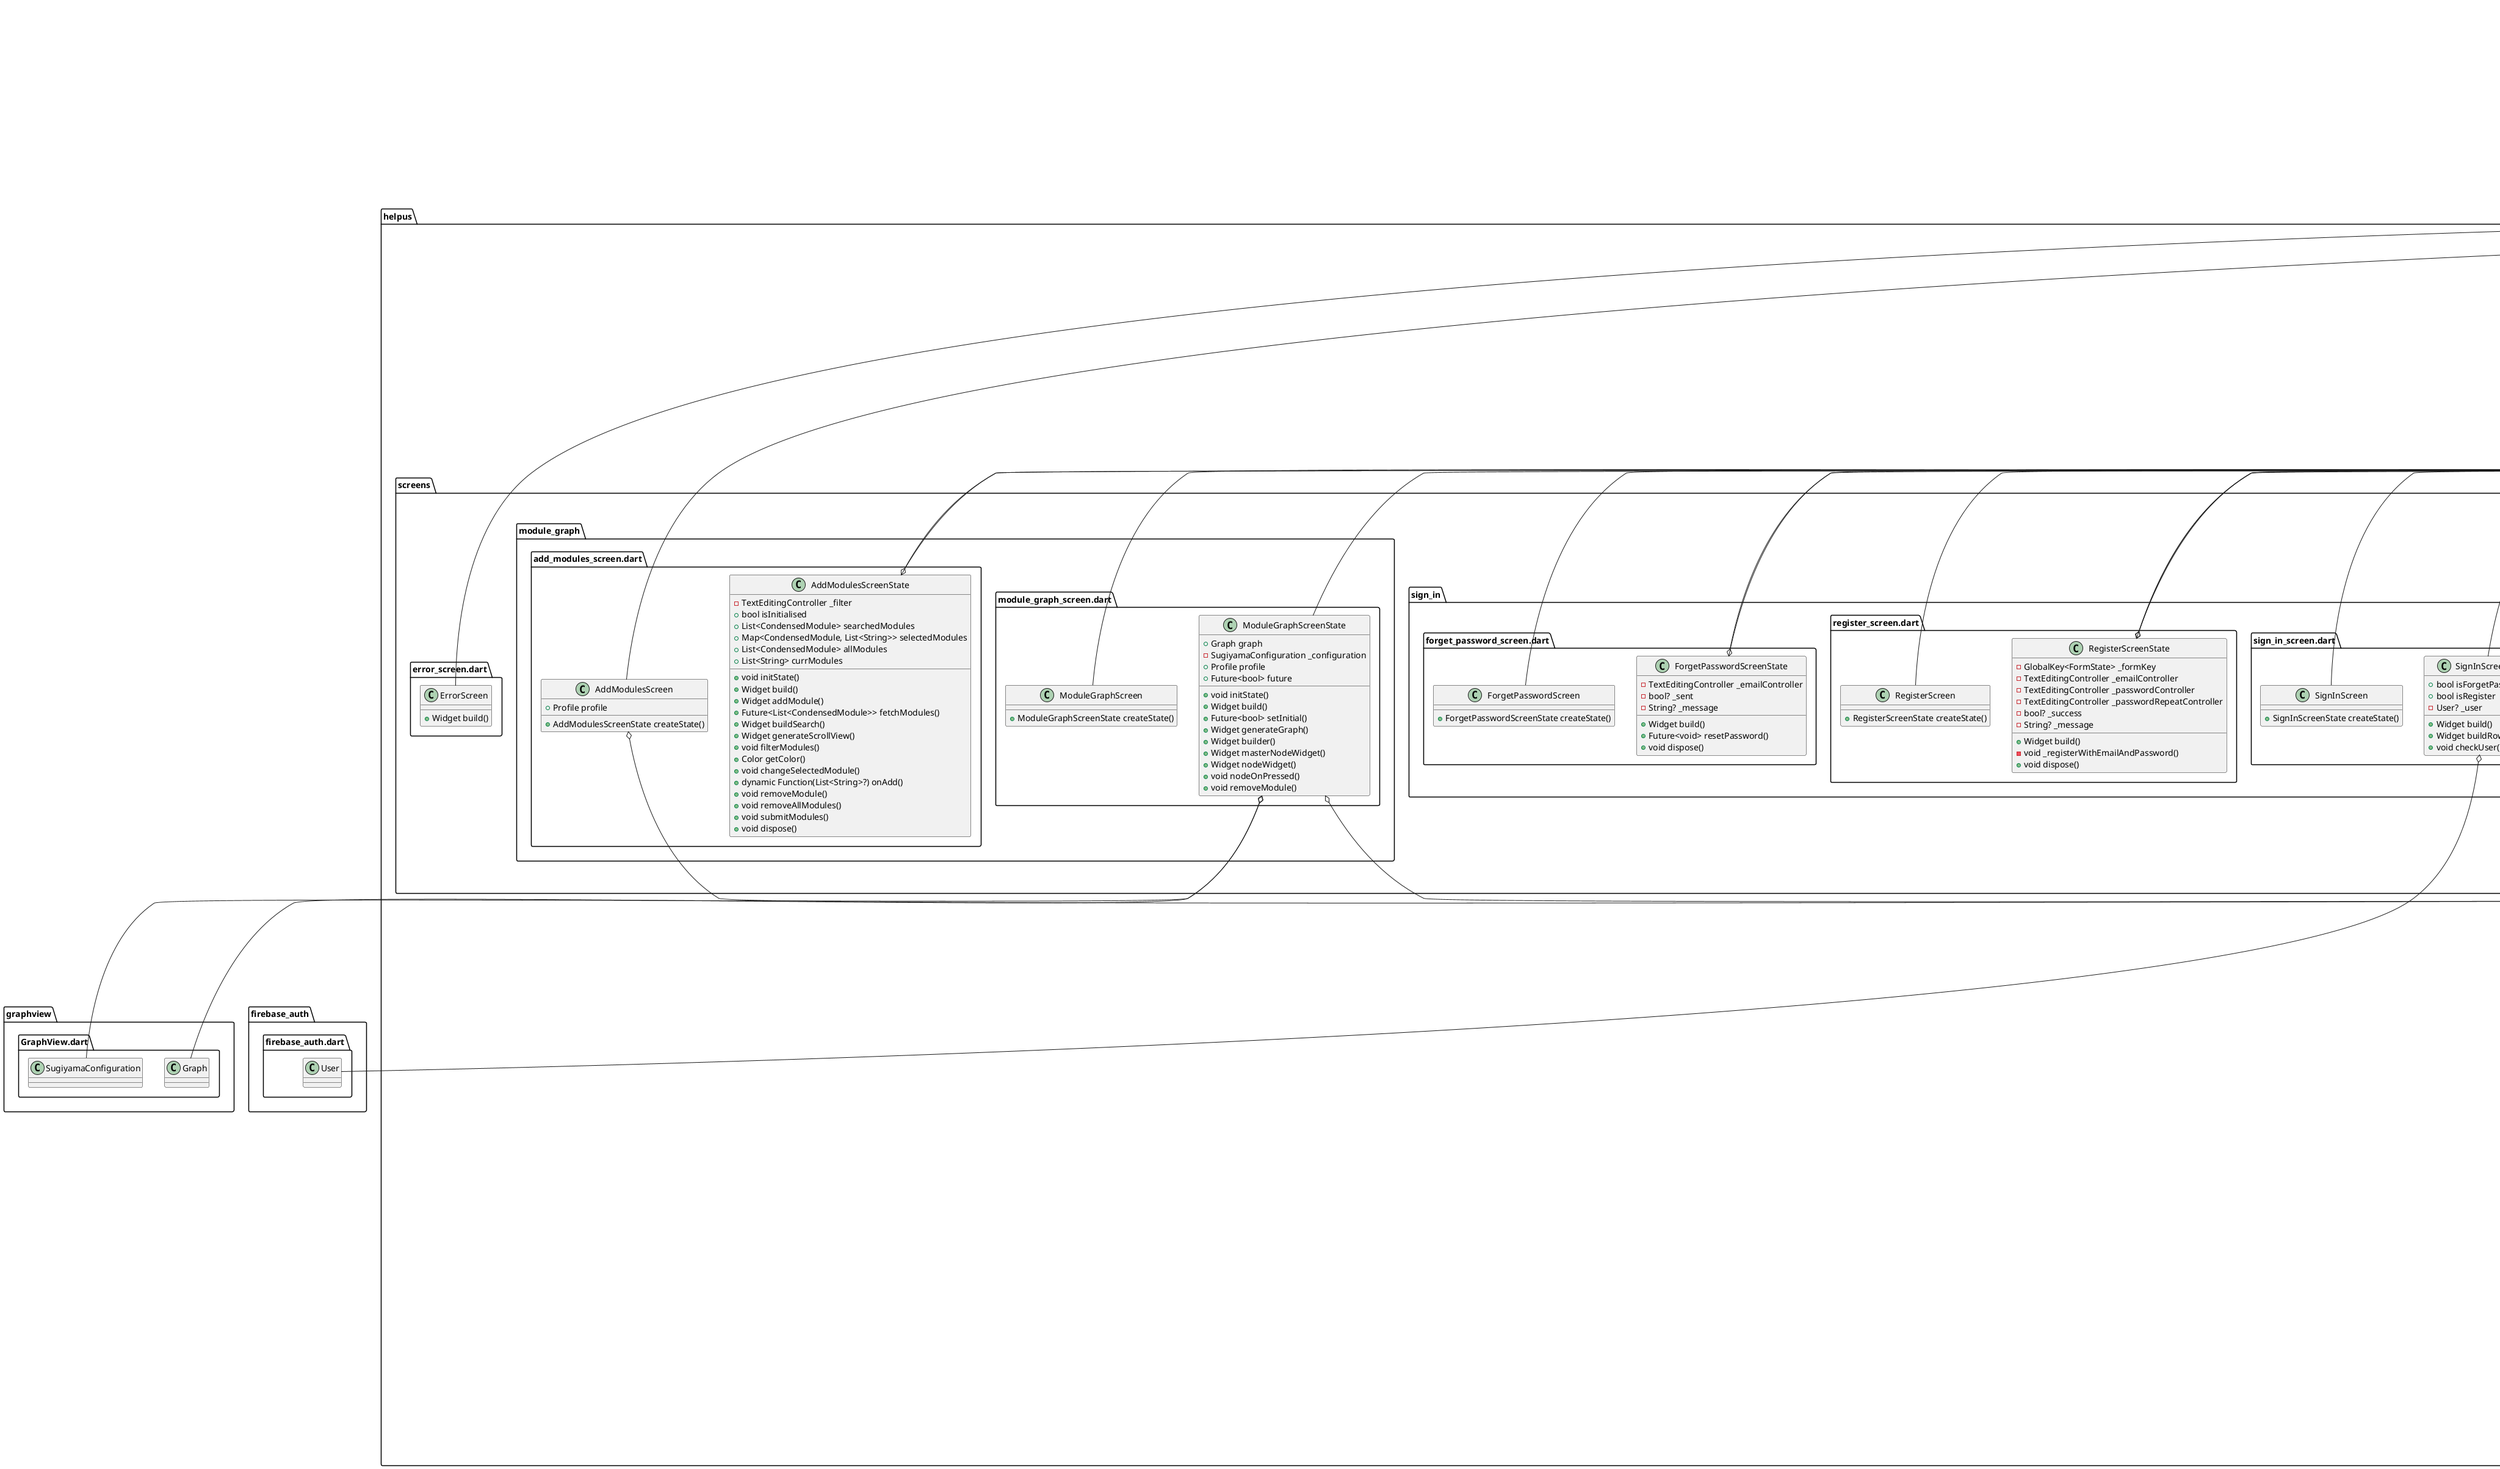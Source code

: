 @startuml
set namespaceSeparator ::

class "helpus::firebase_options.dart::DefaultFirebaseOptions" {
  {static} +FirebaseOptions web
  {static} +FirebaseOptions android
  {static} +FirebaseOptions ios
  {static} +FirebaseOptions currentPlatform
}

"helpus::firebase_options.dart::DefaultFirebaseOptions" o-- "firebase_core_platform_interface::firebase_core_platform_interface.dart::FirebaseOptions"

class "helpus::main.dart::MyApp" {
  +Widget build()
}

"flutter::src::widgets::framework.dart::StatelessWidget" <|-- "helpus::main.dart::MyApp"

class "helpus::models::drawer_item.dart::SideMenuItem" {
  {static} +int id
  +int thisId
  +String title
  +IconData icon
  +dynamic generateListTile()
}

"helpus::models::drawer_item.dart::SideMenuItem" o-- "flutter::src::widgets::icon_data.dart::IconData"

class "helpus::models::graph_model.dart::GraphModel" {
  +List<GraphNode> nodes
  +List<GraphEdge> edges
  {static} +GraphModel blankGraphModel
  +String toString()
  +Map<String, dynamic> toJson()
  +void addNode()
  +void addEdge()
  +int getNodeId()
  +int getEdgeId()
  +void removeMod()
  +int maxId()
}

"helpus::models::graph_model.dart::GraphModel" o-- "helpus::models::graph_model.dart::GraphModel"

class "helpus::models::graph_model.dart::GraphNode" {
  +int id
  +String label
  {static} +GraphNode? generate()
  +String toString()
  +Map<String, dynamic> toJson()
}

class "helpus::models::graph_model.dart::GraphEdge" {
  +int from
  +int to
  {static} +GraphEdge? generate()
  +String toString()
  +Map<String, int> toJson()
}

class "helpus::models::module_data.dart::CondensedModule" {
  +String moduleCode
  +String title
  +String prerequisite
  +num mc
  {static} +CondensedModule fromJson()
  +bool contains()
  +String toString()
}

class "helpus::models::module_data.dart::ModuleGrading" {
  {static} +List<String> grades
  {static} +ModuleGrading empty
  +String moduleCode
  +num mc
  +String grade
  +bool isSU
  +num getGrade()
  +void changeSU()
  +bool checkS()
  {static} +List<String> calcModules()
  {static} +ModuleGrading fromJson()
  {static} +List<ModuleGrading> fromJsonList()
  +Map<String, dynamic> toJson()
  +String toString()
}

"helpus::models::module_data.dart::ModuleGrading" o-- "helpus::models::module_data.dart::ModuleGrading"

class "helpus::models::profile_data.dart::Profile" {
  +String name
  +String email
  +String photoURL
  +GraphModel graphModel
  +List<ModuleGrading> moduleGrading
  +List<Todo> todoList
  +Labels labels
  {static} +dynamic blankProfile()
  {static} +dynamic generate()
  {static} +Future<void> setProfile()
  +String toString()
  +bool equals()
}

"helpus::models::profile_data.dart::Profile" o-- "helpus::models::graph_model.dart::GraphModel"
"helpus::models::profile_data.dart::Profile" o-- "helpus::models::todo_data.dart::Labels"

class "helpus::models::recaptcha::recaptcha_response.dart::RecaptchaResponse" {
  +bool success
  +DateTime challengeTimeStamp
  +String hostName
  +double score
  +String action
  +List<String> errorCodes
  +int hashCode
  +RecaptchaResponse copyWith()
  +Map<String, dynamic> toMap()
  +String toJson()
  +String toString()
  +bool ==()
}

class "helpus::models::recaptcha::recaptcha_service.dart::RecaptchaService" {
  {static} -String _token
  {static} +Future<void> initiate()
  {static} +Future<bool> isNotABot()
  {static} -Future<RecaptchaResponse?> _getVerificationResponse()
}

class "helpus::models::todo_data.dart::Todo" {
  +int id
  +String title
  +String description
  +String deadline
  +Labels labels
  +bool completed
  +String toString()
  {static} +Todo blankTodo()
  +bool isOverdue()
  {static} +String deadlineToString()
  +void changeCompletion()
  {static} +int getMaxId()
  {static} +Todo fromJson()
  {static} +List<Todo> fromJsonList()
  +Map<String, dynamic> toJson()
  +bool checkTitleDescription()
  +bool contains()
}

"helpus::models::todo_data.dart::Todo" o-- "helpus::models::todo_data.dart::Labels"

class "helpus::models::todo_data.dart::Labels" {
  +List<String> labels
  {static} +List<String> defaultTags
  {static} +Labels blankLabels()
  {static} +Labels fromJson()
  +List<String> toJson()
  +void addLabel()
  +void addLabels()
  +void removeLabel()
  +void removeLabels()
  +List<dynamic> map()
  +bool contains()
  +bool isEmpty()
  +int length()
  +String getLabel()
  +String toString()
}

class "helpus::screens::error_screen.dart::ErrorScreen" {
  +Widget build()
}

"flutter::src::widgets::framework.dart::StatelessWidget" <|-- "helpus::screens::error_screen.dart::ErrorScreen"

class "helpus::screens::home_screen.dart::HomeScreen" {
  +List<SideMenuItem> sideMenuItems
  +HomeScreenState createState()
}

"flutter::src::widgets::framework.dart::StatefulWidget" <|-- "helpus::screens::home_screen.dart::HomeScreen"

class "helpus::screens::home_screen.dart::HomeScreenState" {
  -int _selectedDrawerIndex
  +Profile profile
  -void _onItemSelect()
  -Widget _getDrawerItemWidget()
  +Widget build()
  +Future<bool> checkProfile()
}

"helpus::screens::home_screen.dart::HomeScreenState" o-- "helpus::models::profile_data.dart::Profile"
"flutter::src::widgets::framework.dart::State" <|-- "helpus::screens::home_screen.dart::HomeScreenState"

class "helpus::screens::module_graph::add_modules_screen.dart::AddModulesScreen" {
  +Profile profile
  +AddModulesScreenState createState()
}

"helpus::screens::module_graph::add_modules_screen.dart::AddModulesScreen" o-- "helpus::models::profile_data.dart::Profile"
"flutter::src::widgets::framework.dart::StatefulWidget" <|-- "helpus::screens::module_graph::add_modules_screen.dart::AddModulesScreen"

class "helpus::screens::module_graph::add_modules_screen.dart::AddModulesScreenState" {
  -TextEditingController _filter
  +bool isInitialised
  +List<CondensedModule> searchedModules
  +Map<CondensedModule, List<String>> selectedModules
  +List<CondensedModule> allModules
  +List<String> currModules
  +void initState()
  +Widget build()
  +Widget addModule()
  +Future<List<CondensedModule>> fetchModules()
  +Widget buildSearch()
  +Widget generateScrollView()
  +void filterModules()
  +Color getColor()
  +void changeSelectedModule()
  +dynamic Function(List<String>?) onAdd()
  +void removeModule()
  +void removeAllModules()
  +void submitModules()
  +void dispose()
}

"helpus::screens::module_graph::add_modules_screen.dart::AddModulesScreenState" o-- "flutter::src::widgets::editable_text.dart::TextEditingController"
"flutter::src::widgets::framework.dart::State" <|-- "helpus::screens::module_graph::add_modules_screen.dart::AddModulesScreenState"

class "helpus::screens::module_graph::module_graph_screen.dart::ModuleGraphScreen" {
  +ModuleGraphScreenState createState()
}

"flutter::src::widgets::framework.dart::StatefulWidget" <|-- "helpus::screens::module_graph::module_graph_screen.dart::ModuleGraphScreen"

class "helpus::screens::module_graph::module_graph_screen.dart::ModuleGraphScreenState" {
  +Graph graph
  -SugiyamaConfiguration _configuration
  +Profile profile
  +Future<bool> future
  +void initState()
  +Widget build()
  +Future<bool> setInitial()
  +Widget generateGraph()
  +Widget builder()
  +Widget masterNodeWidget()
  +Widget nodeWidget()
  +void nodeOnPressed()
  +void removeModule()
}

"helpus::screens::module_graph::module_graph_screen.dart::ModuleGraphScreenState" o-- "graphview::GraphView.dart::Graph"
"helpus::screens::module_graph::module_graph_screen.dart::ModuleGraphScreenState" o-- "graphview::GraphView.dart::SugiyamaConfiguration"
"helpus::screens::module_graph::module_graph_screen.dart::ModuleGraphScreenState" o-- "helpus::models::profile_data.dart::Profile"
"flutter::src::widgets::framework.dart::State" <|-- "helpus::screens::module_graph::module_graph_screen.dart::ModuleGraphScreenState"

class "helpus::screens::profile::profile_screen.dart::ProfileScreen" {
  +ProfileScreenState createState()
}

"flutter::src::widgets::framework.dart::StatefulWidget" <|-- "helpus::screens::profile::profile_screen.dart::ProfileScreen"

class "helpus::screens::profile::profile_screen.dart::ProfileScreenState" {
  +Profile profile
  +Widget build()
  +Future<bool> setInitial()
  +void setName()
  +void changePassword()
  +void deleteAccount()
}

"helpus::screens::profile::profile_screen.dart::ProfileScreenState" o-- "helpus::models::profile_data.dart::Profile"
"flutter::src::widgets::framework.dart::State" <|-- "helpus::screens::profile::profile_screen.dart::ProfileScreenState"

class "helpus::screens::sign_in::forget_password_screen.dart::ForgetPasswordScreen" {
  +ForgetPasswordScreenState createState()
}

"flutter::src::widgets::framework.dart::StatefulWidget" <|-- "helpus::screens::sign_in::forget_password_screen.dart::ForgetPasswordScreen"

class "helpus::screens::sign_in::forget_password_screen.dart::ForgetPasswordScreenState" {
  -TextEditingController _emailController
  -bool? _sent
  -String? _message
  +Widget build()
  +Future<void> resetPassword()
  +void dispose()
}

"helpus::screens::sign_in::forget_password_screen.dart::ForgetPasswordScreenState" o-- "flutter::src::widgets::editable_text.dart::TextEditingController"
"flutter::src::widgets::framework.dart::State" <|-- "helpus::screens::sign_in::forget_password_screen.dart::ForgetPasswordScreenState"

class "helpus::screens::sign_in::register_screen.dart::RegisterScreen" {
  +RegisterScreenState createState()
}

"flutter::src::widgets::framework.dart::StatefulWidget" <|-- "helpus::screens::sign_in::register_screen.dart::RegisterScreen"

class "helpus::screens::sign_in::register_screen.dart::RegisterScreenState" {
  -GlobalKey<FormState> _formKey
  -TextEditingController _emailController
  -TextEditingController _passwordController
  -TextEditingController _passwordRepeatController
  -bool? _success
  -String? _message
  +Widget build()
  -void _registerWithEmailAndPassword()
  +void dispose()
}

"helpus::screens::sign_in::register_screen.dart::RegisterScreenState" o-- "flutter::src::widgets::framework.dart::GlobalKey<FormState>"
"helpus::screens::sign_in::register_screen.dart::RegisterScreenState" o-- "flutter::src::widgets::editable_text.dart::TextEditingController"
"flutter::src::widgets::framework.dart::State" <|-- "helpus::screens::sign_in::register_screen.dart::RegisterScreenState"

class "helpus::screens::sign_in::sign_in_screen.dart::SignInScreen" {
  +SignInScreenState createState()
}

"flutter::src::widgets::framework.dart::StatefulWidget" <|-- "helpus::screens::sign_in::sign_in_screen.dart::SignInScreen"

class "helpus::screens::sign_in::sign_in_screen.dart::SignInScreenState" {
  +bool isForgetPassword
  +bool isRegister
  -User? _user
  +Widget build()
  +Widget buildRowDivider()
  +void checkUser()
}

"helpus::screens::sign_in::sign_in_screen.dart::SignInScreenState" o-- "firebase_auth::firebase_auth.dart::User"
"flutter::src::widgets::framework.dart::State" <|-- "helpus::screens::sign_in::sign_in_screen.dart::SignInScreenState"

class "helpus::screens::todo::todo_add_screen.dart::TodoAddScreen" {
  +TodoAddScreenState createState()
}

"flutter::src::widgets::framework.dart::StatefulWidget" <|-- "helpus::screens::todo::todo_add_screen.dart::TodoAddScreen"

class "helpus::screens::todo::todo_add_screen.dart::TodoAddScreenState" {
  +Profile profile
  -Future<bool> _future
  +void initState()
  +Future<bool> setInitial()
  +Widget build()
}

"helpus::screens::todo::todo_add_screen.dart::TodoAddScreenState" o-- "helpus::models::profile_data.dart::Profile"
"flutter::src::widgets::framework.dart::State" <|-- "helpus::screens::todo::todo_add_screen.dart::TodoAddScreenState"

class "helpus::screens::todo::todo_data_screen.dart::TodoDataScreen" {
  +Todo todoTask
  +bool edit
  +Labels labels
  +Profile profile
  +TodoDataScreenState createState()
}

"helpus::screens::todo::todo_data_screen.dart::TodoDataScreen" o-- "helpus::models::todo_data.dart::Todo"
"helpus::screens::todo::todo_data_screen.dart::TodoDataScreen" o-- "helpus::models::todo_data.dart::Labels"
"helpus::screens::todo::todo_data_screen.dart::TodoDataScreen" o-- "helpus::models::profile_data.dart::Profile"
"flutter::src::widgets::framework.dart::StatefulWidget" <|-- "helpus::screens::todo::todo_data_screen.dart::TodoDataScreen"

class "helpus::screens::todo::todo_data_screen.dart::TodoDataScreenState" {
  -GlobalKey<FormState> _formKey
  -TextEditingController _titleController
  -TextEditingController _descriptionController
  +DateTime currDate
  +DateTime deadline
  +Labels labels
  +bool completed
  +void initState()
  +Widget build()
  +Widget body()
  +void showDateTimePicker()
  +Widget showLabelPicker()
  +void createTask()
  +void onAdd()
  +void dispose()
}

"helpus::screens::todo::todo_data_screen.dart::TodoDataScreenState" o-- "flutter::src::widgets::framework.dart::GlobalKey<FormState>"
"helpus::screens::todo::todo_data_screen.dart::TodoDataScreenState" o-- "flutter::src::widgets::editable_text.dart::TextEditingController"
"helpus::screens::todo::todo_data_screen.dart::TodoDataScreenState" o-- "helpus::models::todo_data.dart::Labels"
"flutter::src::widgets::framework.dart::State" <|-- "helpus::screens::todo::todo_data_screen.dart::TodoDataScreenState"

class "helpus::screens::todo::todo_edit_screen.dart::TodoEditScreen" {
  +int? id
  +TodoEditScreenState createState()
}

"flutter::src::widgets::framework.dart::StatefulWidget" <|-- "helpus::screens::todo::todo_edit_screen.dart::TodoEditScreen"

class "helpus::screens::todo::todo_edit_screen.dart::TodoEditScreenState" {
  +Profile profile
  +Todo todoTask
  +bool exist
  -Future<bool> _future
  +void initState()
  +Future<bool> setInitial()
  +Widget build()
  +Widget body()
}

"helpus::screens::todo::todo_edit_screen.dart::TodoEditScreenState" o-- "helpus::models::profile_data.dart::Profile"
"helpus::screens::todo::todo_edit_screen.dart::TodoEditScreenState" o-- "helpus::models::todo_data.dart::Todo"
"flutter::src::widgets::framework.dart::State" <|-- "helpus::screens::todo::todo_edit_screen.dart::TodoEditScreenState"

class "helpus::screens::todo::todo_screen.dart::TodoScreen" {
  +TodoScreenState createState()
}

"flutter::src::widgets::framework.dart::StatefulWidget" <|-- "helpus::screens::todo::todo_screen.dart::TodoScreen"

class "helpus::screens::todo::todo_screen.dart::TodoScreenState" {
  -TextEditingController _filter
  +Profile profile
  +List<Todo> todoList
  +List<Todo> filteredList
  +List<bool> selectedTask
  +bool allSelected
  -Future<bool> _future
  +void initState()
  +Future<bool> setInitial()
  +Widget build()
  +Widget buildSearch()
  +void filterModules()
  +void updateModuleInfo()
  +Widget body()
  +void addSelectedLabel()
  +void changeSelection()
  +void checkSelection()
  +IconData getIconData()
  +void deleteTasks()
  +List<DataColumn> createColumnInitial()
  +List<DataColumn> createColumnExtra()
  +List<DataRow> createRowInitial()
  +List<DataRow> createRowExtra()
}

"helpus::screens::todo::todo_screen.dart::TodoScreenState" o-- "flutter::src::widgets::editable_text.dart::TextEditingController"
"helpus::screens::todo::todo_screen.dart::TodoScreenState" o-- "helpus::models::profile_data.dart::Profile"
"flutter::src::widgets::framework.dart::State" <|-- "helpus::screens::todo::todo_screen.dart::TodoScreenState"

class "helpus::screens::tracking::module_tracking_screen.dart::ModuleTrackingScreen" {
  +ModuleTrackingScreenState createState()
}

"flutter::src::widgets::framework.dart::StatefulWidget" <|-- "helpus::screens::tracking::module_tracking_screen.dart::ModuleTrackingScreen"

class "helpus::screens::tracking::module_tracking_screen.dart::ModuleTrackingScreenState" {
  +Profile profile
  +List<String> moduleInfo
  +List<ModuleGrading> moduleGrading
  -Future<bool> _future
  +void initState()
  +Widget build()
  +Future<bool> setInitial()
  +void updateModuleInfo()
  +Widget moduleTrackingWidget()
  +List<DataColumn> createColumn()
  +List<DataRow> createRow()
}

"helpus::screens::tracking::module_tracking_screen.dart::ModuleTrackingScreenState" o-- "helpus::models::profile_data.dart::Profile"
"flutter::src::widgets::framework.dart::State" <|-- "helpus::screens::tracking::module_tracking_screen.dart::ModuleTrackingScreenState"

class "helpus::secrets.dart::Config" {
  {static} +String siteKey
  {static} +String secretKey
  {static} +Uri verificationURL
}

class "helpus::template::template_screen.dart::TemplateScreen" {
  +TemplateScreenState createState()
}

"flutter::src::widgets::framework.dart::StatefulWidget" <|-- "helpus::template::template_screen.dart::TemplateScreen"

class "helpus::template::template_screen.dart::TemplateScreenState" {
  +Profile profile
  -Future<bool> _future
  +void initState()
  +Future<bool> setInitial()
  +Widget build()
  +Widget body()
}

"helpus::template::template_screen.dart::TemplateScreenState" o-- "helpus::models::profile_data.dart::Profile"
"flutter::src::widgets::framework.dart::State" <|-- "helpus::template::template_screen.dart::TemplateScreenState"

class "helpus::utilities::constants.dart::FirebaseColors" {
  {static} +Color firebaseYellow
  {static} +Color firebaseAmber
  {static} +Color firebaseOrange
  {static} +Color firebaseBlue
  {static} +Color firebaseNavy
  {static} +Color firebaseCoral
  {static} +Color firebaseGrey
}

"helpus::utilities::constants.dart::FirebaseColors" o-- "dart::ui::Color"

class "helpus::utilities::constants.dart::GoogleColors" {
  {static} +Color googleBlue
  {static} +Color googleRed
  {static} +Color googleYellow
  {static} +Color googleGreen
}

"helpus::utilities::constants.dart::GoogleColors" o-- "dart::ui::Color"

class "helpus::utilities::constants.dart::SignInText" {
  {static} +String google
  {static} +String facebook
}

class "helpus::utilities::constants.dart::RoutesText" {
  {static} +String signIn
  {static} +String forgetPassword
  {static} +String register
  {static} +String home
  {static} +String addTask
  {static} +String editTask
}

class "helpus::utilities::routes.dart::Routes" {
  {static} +Route<dynamic>? onGenerateRoutes()
  {static} +MaterialPageRoute<dynamic> checkUser()
  {static} +MaterialPageRoute<dynamic> createRoute()
}

class "helpus::widgets::module_graph::add_modules_dialog.dart::AddModulesDialog" {
  +dynamic Function(List<String>?) onAdd
  +dynamic Function() removeMod
  +List<String> initialModules
  +List<String> allModules
  +String selectedModule
  +List<String> currModules
  +AddModulesDialogState createState()
}

"helpus::widgets::module_graph::add_modules_dialog.dart::AddModulesDialog" o-- "null::dynamic Function(List<String>)"
"helpus::widgets::module_graph::add_modules_dialog.dart::AddModulesDialog" o-- "null::dynamic Function()"
"flutter::src::widgets::framework.dart::StatefulWidget" <|-- "helpus::widgets::module_graph::add_modules_dialog.dart::AddModulesDialog"

class "helpus::widgets::module_graph::add_modules_dialog.dart::AddModulesDialogState" {
  +Widget build()
}

"flutter::src::widgets::framework.dart::State" <|-- "helpus::widgets::module_graph::add_modules_dialog.dart::AddModulesDialogState"

class "helpus::widgets::multi_selection_dialog.dart::MultiSelectionDialog" {
  +dynamic Function(List<String>?) onAdd
  +List<String> initialSelection
  +List<String> allSelection
  +List<String> removedSelection
  +List<String> additionalSelection
  +String currSelection
  +List<Widget> actions
  +String dialogTitle
  +MultiSelectionDialogState createState()
}

"helpus::widgets::multi_selection_dialog.dart::MultiSelectionDialog" o-- "null::dynamic Function(List<String>)"
"flutter::src::widgets::framework.dart::StatefulWidget" <|-- "helpus::widgets::multi_selection_dialog.dart::MultiSelectionDialog"

class "helpus::widgets::multi_selection_dialog.dart::MultiSelectionDialogState" {
  +List<String> addedSelection
  +List<String> otherSelection
  +List<Widget> actions
  +void initState()
  +Widget build()
  +Widget dialogBody()
  +void addSelection()
  +void removeSelection()
}

"flutter::src::widgets::framework.dart::State" <|-- "helpus::widgets::multi_selection_dialog.dart::MultiSelectionDialogState"

class "helpus::widgets::profile::change_password_dialog.dart::ChangePasswordDialog" {
  +ChangePasswordDialogState createState()
}

"flutter::src::widgets::framework.dart::StatefulWidget" <|-- "helpus::widgets::profile::change_password_dialog.dart::ChangePasswordDialog"

class "helpus::widgets::profile::change_password_dialog.dart::ChangePasswordDialogState" {
  -GlobalKey<FormState> _formKey
  -TextEditingController _passwordController
  -TextEditingController _passwordRepeatController
  -bool? _success
  -String? _message
  +Widget build()
  +Widget passwordForm()
  -void _changePassword()
  +void dispose()
}

"helpus::widgets::profile::change_password_dialog.dart::ChangePasswordDialogState" o-- "flutter::src::widgets::framework.dart::GlobalKey<FormState>"
"helpus::widgets::profile::change_password_dialog.dart::ChangePasswordDialogState" o-- "flutter::src::widgets::editable_text.dart::TextEditingController"
"flutter::src::widgets::framework.dart::State" <|-- "helpus::widgets::profile::change_password_dialog.dart::ChangePasswordDialogState"

class "helpus::widgets::profile::profile_info_edit.dart::ProfileInfoEdit" {
  +String title
  +String value
  +dynamic Function(String) submission
  +ProfileInfoEditState createState()
}

"helpus::widgets::profile::profile_info_edit.dart::ProfileInfoEdit" o-- "null::dynamic Function(String)"
"flutter::src::widgets::framework.dart::StatefulWidget" <|-- "helpus::widgets::profile::profile_info_edit.dart::ProfileInfoEdit"

class "helpus::widgets::profile::profile_info_edit.dart::ProfileInfoEditState" {
  -TextEditingController? _textController
  +Widget build()
  +void dispose()
}

"helpus::widgets::profile::profile_info_edit.dart::ProfileInfoEditState" o-- "flutter::src::widgets::editable_text.dart::TextEditingController"
"flutter::src::widgets::framework.dart::State" <|-- "helpus::widgets::profile::profile_info_edit.dart::ProfileInfoEditState"

class "helpus::widgets::profile::profile_info_static.dart::ProfileInfoStatic" {
  +String title
  +String value
  +Widget build()
}

"flutter::src::widgets::framework.dart::StatelessWidget" <|-- "helpus::widgets::profile::profile_info_static.dart::ProfileInfoStatic"

class "helpus::widgets::profile::profile_photo.dart::ProfilePhoto" {
  +Profile profile
  +Icon base
  +Widget build()
}

"helpus::widgets::profile::profile_photo.dart::ProfilePhoto" o-- "helpus::models::profile_data.dart::Profile"
"helpus::widgets::profile::profile_photo.dart::ProfilePhoto" o-- "flutter::src::widgets::icon.dart::Icon"
"flutter::src::widgets::framework.dart::StatelessWidget" <|-- "helpus::widgets::profile::profile_photo.dart::ProfilePhoto"

class "helpus::widgets::profile::profile_photo_edit.dart::ProfilePhotoEdit" {
  +Profile profile
  +ProfilePhotoEditState createState()
}

"helpus::widgets::profile::profile_photo_edit.dart::ProfilePhotoEdit" o-- "helpus::models::profile_data.dart::Profile"
"flutter::src::widgets::framework.dart::StatefulWidget" <|-- "helpus::widgets::profile::profile_photo_edit.dart::ProfilePhotoEdit"

class "helpus::widgets::profile::profile_photo_edit.dart::ProfilePhotoEditState" {
  -ProfilePhoto _profilePhoto
  +Widget build()
  +Widget profilePhoto()
  +Widget editIcon()
  +void setPicture()
}

"helpus::widgets::profile::profile_photo_edit.dart::ProfilePhotoEditState" o-- "helpus::widgets::profile::profile_photo.dart::ProfilePhoto"
"flutter::src::widgets::framework.dart::State" <|-- "helpus::widgets::profile::profile_photo_edit.dart::ProfilePhotoEditState"

class "helpus::widgets::sign_in::email_sign_in.dart::EmailPasswordForm" {
  +dynamic Function(User?) checkUser
  +EmailPasswordFormState createState()
}

"helpus::widgets::sign_in::email_sign_in.dart::EmailPasswordForm" o-- "null::dynamic Function(User)"
"flutter::src::widgets::framework.dart::StatefulWidget" <|-- "helpus::widgets::sign_in::email_sign_in.dart::EmailPasswordForm"

class "helpus::widgets::sign_in::email_sign_in.dart::EmailPasswordFormState" {
  -GlobalKey<FormState> _formKey
  -TextEditingController _emailController
  -TextEditingController _passwordController
  -bool? _success
  +Widget build()
  -void _signInWithEmailAndPassword()
  +void dispose()
}

"helpus::widgets::sign_in::email_sign_in.dart::EmailPasswordFormState" o-- "flutter::src::widgets::framework.dart::GlobalKey<FormState>"
"helpus::widgets::sign_in::email_sign_in.dart::EmailPasswordFormState" o-- "flutter::src::widgets::editable_text.dart::TextEditingController"
"flutter::src::widgets::framework.dart::State" <|-- "helpus::widgets::sign_in::email_sign_in.dart::EmailPasswordFormState"

class "helpus::widgets::sign_in::email_text_field.dart::EmailTextField" {
  +TextEditingController emailController
  +String? Function(String?)? validator
  +Widget build()
  +String? defaultValidator()
}

"helpus::widgets::sign_in::email_text_field.dart::EmailTextField" o-- "flutter::src::widgets::editable_text.dart::TextEditingController"
"helpus::widgets::sign_in::email_text_field.dart::EmailTextField" o-- "null::String Function(String)"
"flutter::src::widgets::framework.dart::StatelessWidget" <|-- "helpus::widgets::sign_in::email_text_field.dart::EmailTextField"

class "helpus::widgets::sign_in::facebook_sign_in_button.dart::FacebookSignInButton" {
  +dynamic Function(User?) checkUser
  +FacebookSignInButtonState createState()
}

"helpus::widgets::sign_in::facebook_sign_in_button.dart::FacebookSignInButton" o-- "null::dynamic Function(User)"
"flutter::src::widgets::framework.dart::StatefulWidget" <|-- "helpus::widgets::sign_in::facebook_sign_in_button.dart::FacebookSignInButton"

class "helpus::widgets::sign_in::facebook_sign_in_button.dart::FacebookSignInButtonState" {
  +Widget build()
  +void facebookSignIn()
  +void facebookSignInWeb()
  +void facebookSignInOthers()
}

"flutter::src::widgets::framework.dart::State" <|-- "helpus::widgets::sign_in::facebook_sign_in_button.dart::FacebookSignInButtonState"

class "helpus::widgets::sign_in::google_sign_in_button.dart::GoogleSignInButton" {
  +dynamic Function(User?) checkUser
  +GoogleSignInButtonState createState()
}

"helpus::widgets::sign_in::google_sign_in_button.dart::GoogleSignInButton" o-- "null::dynamic Function(User)"
"flutter::src::widgets::framework.dart::StatefulWidget" <|-- "helpus::widgets::sign_in::google_sign_in_button.dart::GoogleSignInButton"

class "helpus::widgets::sign_in::google_sign_in_button.dart::GoogleSignInButtonState" {
  +Widget build()
  +void googleSignIn()
  +void googleSignInWeb()
  +void googleSignInOthers()
}

"flutter::src::widgets::framework.dart::State" <|-- "helpus::widgets::sign_in::google_sign_in_button.dart::GoogleSignInButtonState"

class "helpus::widgets::sign_in::password_text_field.dart::PasswordTextField" {
  +TextEditingController passwordController
  +String? Function(String?)? validator
  +String labelText
  +Widget build()
  +String? defaultValidator()
}

"helpus::widgets::sign_in::password_text_field.dart::PasswordTextField" o-- "flutter::src::widgets::editable_text.dart::TextEditingController"
"helpus::widgets::sign_in::password_text_field.dart::PasswordTextField" o-- "null::String Function(String)"
"flutter::src::widgets::framework.dart::StatelessWidget" <|-- "helpus::widgets::sign_in::password_text_field.dart::PasswordTextField"

class "helpus::widgets::sign_in::sign_in_button.dart::SignInButton" {
  +Image image
  +String textLabel
  +dynamic Function() login
  +SignInButtonState createState()
}

"helpus::widgets::sign_in::sign_in_button.dart::SignInButton" o-- "flutter::src::widgets::image.dart::Image"
"helpus::widgets::sign_in::sign_in_button.dart::SignInButton" o-- "null::dynamic Function()"
"flutter::src::widgets::framework.dart::StatefulWidget" <|-- "helpus::widgets::sign_in::sign_in_button.dart::SignInButton"

class "helpus::widgets::sign_in::sign_in_button.dart::SignInButtonState" {
  +bool isSigningIn
  +Widget build()
}

"flutter::src::widgets::framework.dart::State" <|-- "helpus::widgets::sign_in::sign_in_button.dart::SignInButtonState"

class "helpus::widgets::todo::add_labels_dialog.dart::AddLabelDialog" {
  +dynamic Function(String) addLabel
  +AddLabelDialogState createState()
}

"helpus::widgets::todo::add_labels_dialog.dart::AddLabelDialog" o-- "null::dynamic Function(String)"
"flutter::src::widgets::framework.dart::StatefulWidget" <|-- "helpus::widgets::todo::add_labels_dialog.dart::AddLabelDialog"

class "helpus::widgets::todo::add_labels_dialog.dart::AddLabelDialogState" {
  -TextEditingController _labelController
  +Widget build()
  +Widget dialogBody()
}

"helpus::widgets::todo::add_labels_dialog.dart::AddLabelDialogState" o-- "flutter::src::widgets::editable_text.dart::TextEditingController"
"flutter::src::widgets::framework.dart::State" <|-- "helpus::widgets::todo::add_labels_dialog.dart::AddLabelDialogState"

class "helpus::widgets::todo::labels_filter_dialog.dart::LabelFilterDialog" {
  +dynamic Function(String) addSelectedLabel
  +Labels labels
  +LabelFilterDialogState createState()
}

"helpus::widgets::todo::labels_filter_dialog.dart::LabelFilterDialog" o-- "null::dynamic Function(String)"
"helpus::widgets::todo::labels_filter_dialog.dart::LabelFilterDialog" o-- "helpus::models::todo_data.dart::Labels"
"flutter::src::widgets::framework.dart::StatefulWidget" <|-- "helpus::widgets::todo::labels_filter_dialog.dart::LabelFilterDialog"

class "helpus::widgets::todo::labels_filter_dialog.dart::LabelFilterDialogState" {
  +Labels labels
  +void initState()
  +Widget build()
  +Widget dialogBody()
  +void addLabel()
  +void removeLabel()
}

"helpus::widgets::todo::labels_filter_dialog.dart::LabelFilterDialogState" o-- "helpus::models::todo_data.dart::Labels"
"flutter::src::widgets::framework.dart::State" <|-- "helpus::widgets::todo::labels_filter_dialog.dart::LabelFilterDialogState"

class "helpus::widgets::todo::labels_selection_dialog.dart::LabelsSelectionDialog" {
  +dynamic Function(List<String>?) onAdd
  +List<String> initialLabels
  +List<String> allLabels
  +LabelsSelectionDialogState createState()
}

"helpus::widgets::todo::labels_selection_dialog.dart::LabelsSelectionDialog" o-- "null::dynamic Function(List<String>)"
"flutter::src::widgets::framework.dart::StatefulWidget" <|-- "helpus::widgets::todo::labels_selection_dialog.dart::LabelsSelectionDialog"

class "helpus::widgets::todo::labels_selection_dialog.dart::LabelsSelectionDialogState" {
  +Labels allLabels
  +void initState()
  +Widget build()
}

"helpus::widgets::todo::labels_selection_dialog.dart::LabelsSelectionDialogState" o-- "helpus::models::todo_data.dart::Labels"
"flutter::src::widgets::framework.dart::State" <|-- "helpus::widgets::todo::labels_selection_dialog.dart::LabelsSelectionDialogState"

class "helpus::widgets::todo::remove_labels_dialog.dart::LabelsRemovalDialog" {
  +dynamic Function(List<String>?) onRemove
  +List<String> allLabels
  +LabelsRemovalDialogState createState()
}

"helpus::widgets::todo::remove_labels_dialog.dart::LabelsRemovalDialog" o-- "null::dynamic Function(List<String>)"
"flutter::src::widgets::framework.dart::StatefulWidget" <|-- "helpus::widgets::todo::remove_labels_dialog.dart::LabelsRemovalDialog"

class "helpus::widgets::todo::remove_labels_dialog.dart::LabelsRemovalDialogState" {
  +Labels allLabels
  +List<bool> selected
  +void initState()
  +Widget build()
  +List<Widget> labelSelection()
  +void removeSelected()
}

"helpus::widgets::todo::remove_labels_dialog.dart::LabelsRemovalDialogState" o-- "helpus::models::todo_data.dart::Labels"
"flutter::src::widgets::framework.dart::State" <|-- "helpus::widgets::todo::remove_labels_dialog.dart::LabelsRemovalDialogState"


@enduml